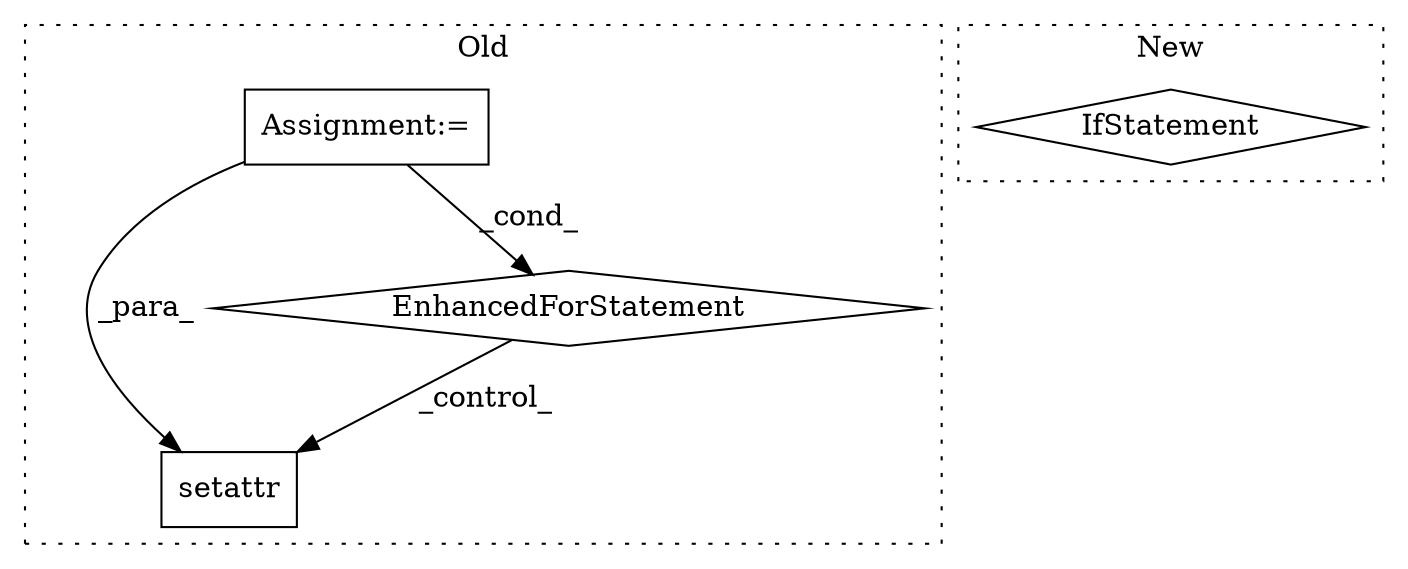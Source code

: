 digraph G {
subgraph cluster0 {
1 [label="setattr" a="32" s="7068,7091" l="8,1" shape="box"];
3 [label="Assignment:=" a="7" s="6563,6648" l="53,2" shape="box"];
4 [label="EnhancedForStatement" a="70" s="6563,6648" l="53,2" shape="diamond"];
label = "Old";
style="dotted";
}
subgraph cluster1 {
2 [label="IfStatement" a="25" s="2725,2751" l="4,2" shape="diamond"];
label = "New";
style="dotted";
}
3 -> 1 [label="_para_"];
3 -> 4 [label="_cond_"];
4 -> 1 [label="_control_"];
}